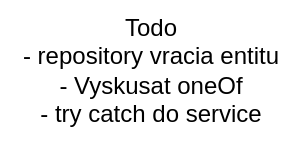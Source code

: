 <mxfile version="27.0.9">
  <diagram name="Page-1" id="jL9D18bYieD4nd3QqH_D">
    <mxGraphModel dx="690" dy="627" grid="1" gridSize="10" guides="1" tooltips="1" connect="1" arrows="1" fold="1" page="1" pageScale="1" pageWidth="850" pageHeight="1100" math="0" shadow="0">
      <root>
        <mxCell id="0" />
        <mxCell id="1" parent="0" />
        <mxCell id="trZj9BtUewbr66JKDjCB-2" value="Todo&lt;br&gt;- repository vracia entitu&lt;br&gt;- Vyskusat oneOf&lt;div&gt;- try catch do service&lt;/div&gt;" style="text;html=1;align=center;verticalAlign=middle;resizable=0;points=[];autosize=1;strokeColor=none;fillColor=none;" parent="1" vertex="1">
          <mxGeometry x="45" y="38" width="150" height="70" as="geometry" />
        </mxCell>
      </root>
    </mxGraphModel>
  </diagram>
</mxfile>
